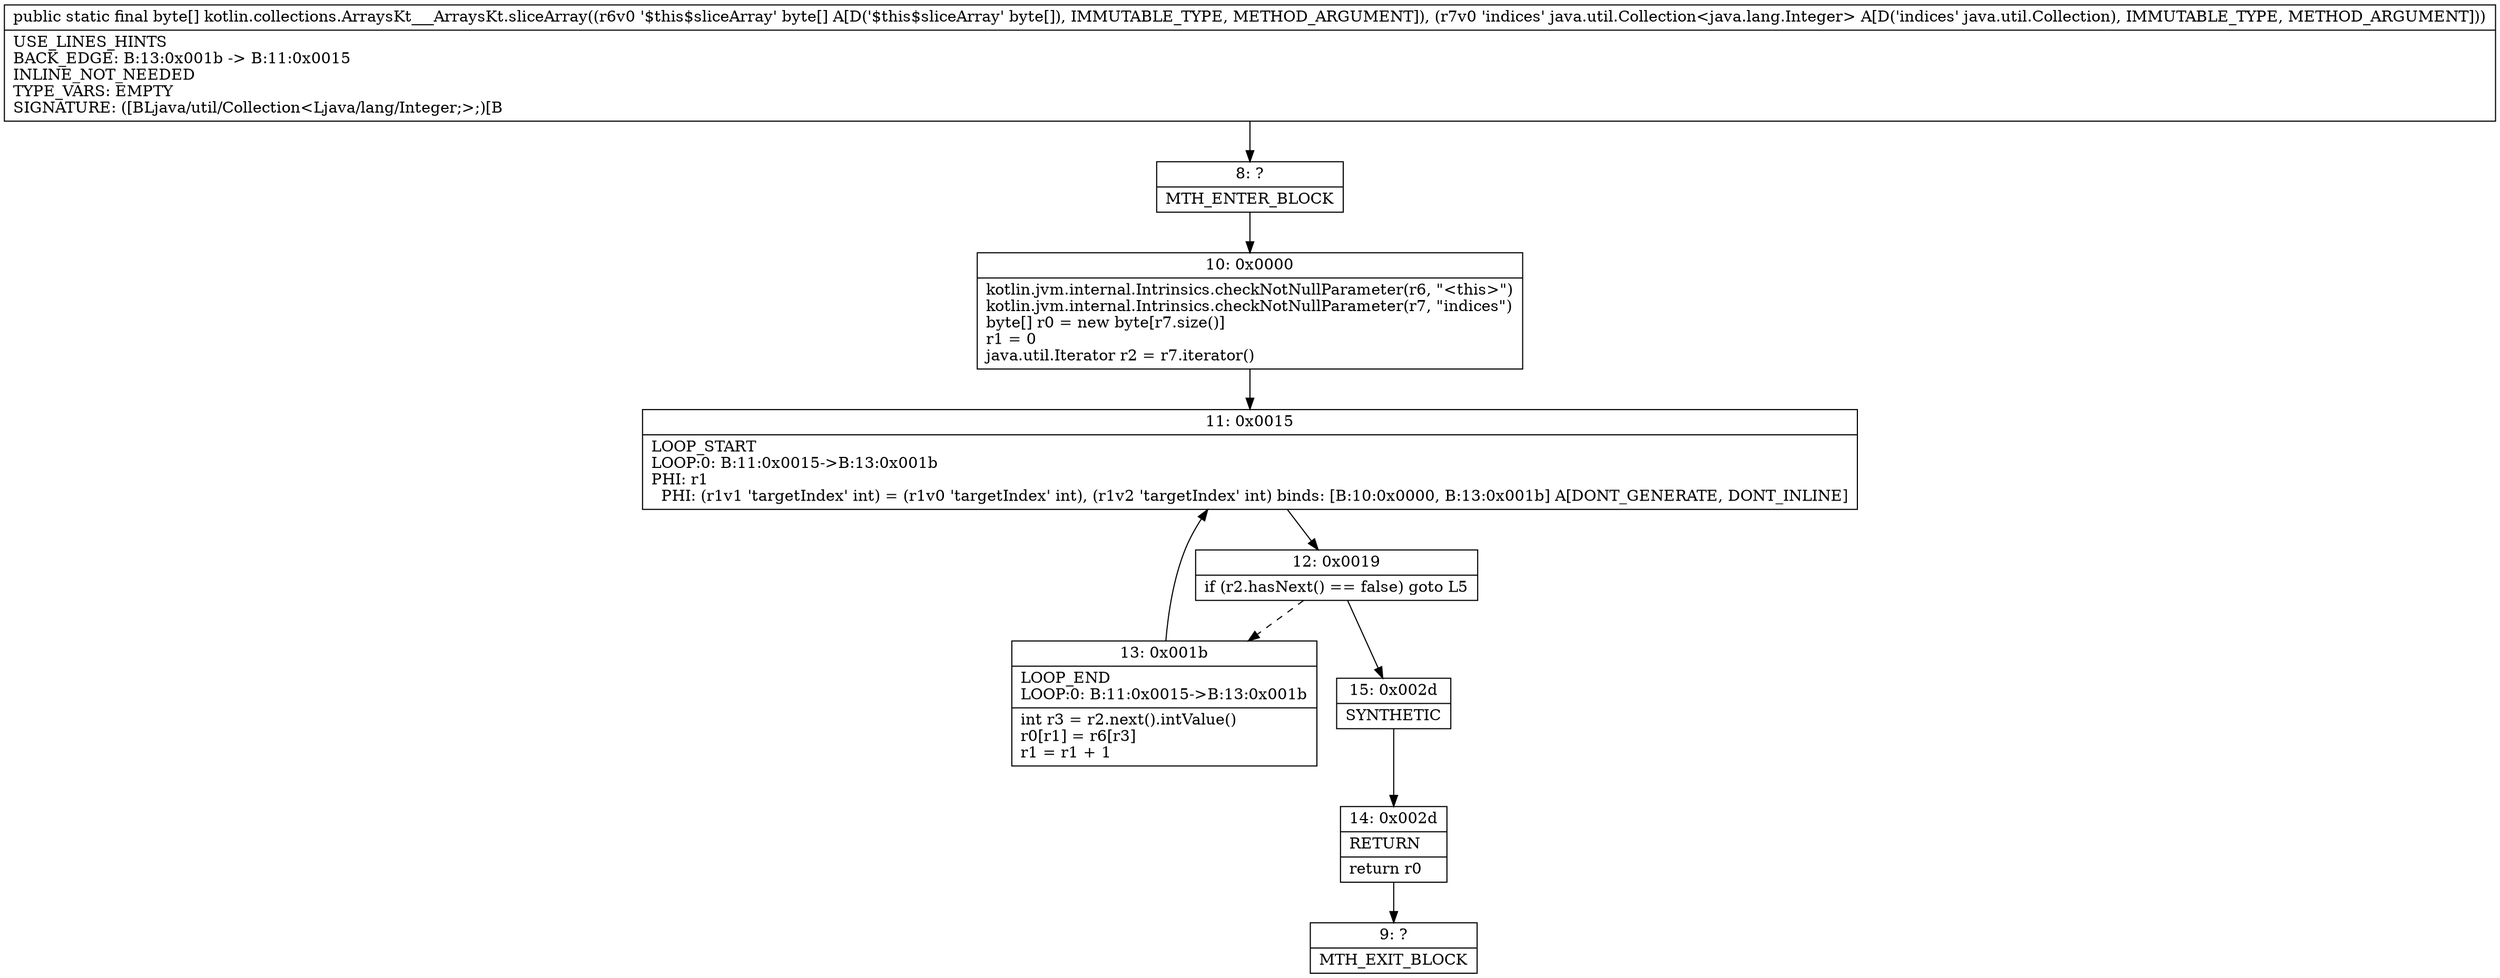 digraph "CFG forkotlin.collections.ArraysKt___ArraysKt.sliceArray([BLjava\/util\/Collection;)[B" {
Node_8 [shape=record,label="{8\:\ ?|MTH_ENTER_BLOCK\l}"];
Node_10 [shape=record,label="{10\:\ 0x0000|kotlin.jvm.internal.Intrinsics.checkNotNullParameter(r6, \"\<this\>\")\lkotlin.jvm.internal.Intrinsics.checkNotNullParameter(r7, \"indices\")\lbyte[] r0 = new byte[r7.size()]\lr1 = 0\ljava.util.Iterator r2 = r7.iterator()\l}"];
Node_11 [shape=record,label="{11\:\ 0x0015|LOOP_START\lLOOP:0: B:11:0x0015\-\>B:13:0x001b\lPHI: r1 \l  PHI: (r1v1 'targetIndex' int) = (r1v0 'targetIndex' int), (r1v2 'targetIndex' int) binds: [B:10:0x0000, B:13:0x001b] A[DONT_GENERATE, DONT_INLINE]\l}"];
Node_12 [shape=record,label="{12\:\ 0x0019|if (r2.hasNext() == false) goto L5\l}"];
Node_13 [shape=record,label="{13\:\ 0x001b|LOOP_END\lLOOP:0: B:11:0x0015\-\>B:13:0x001b\l|int r3 = r2.next().intValue()\lr0[r1] = r6[r3]\lr1 = r1 + 1\l}"];
Node_15 [shape=record,label="{15\:\ 0x002d|SYNTHETIC\l}"];
Node_14 [shape=record,label="{14\:\ 0x002d|RETURN\l|return r0\l}"];
Node_9 [shape=record,label="{9\:\ ?|MTH_EXIT_BLOCK\l}"];
MethodNode[shape=record,label="{public static final byte[] kotlin.collections.ArraysKt___ArraysKt.sliceArray((r6v0 '$this$sliceArray' byte[] A[D('$this$sliceArray' byte[]), IMMUTABLE_TYPE, METHOD_ARGUMENT]), (r7v0 'indices' java.util.Collection\<java.lang.Integer\> A[D('indices' java.util.Collection), IMMUTABLE_TYPE, METHOD_ARGUMENT]))  | USE_LINES_HINTS\lBACK_EDGE: B:13:0x001b \-\> B:11:0x0015\lINLINE_NOT_NEEDED\lTYPE_VARS: EMPTY\lSIGNATURE: ([BLjava\/util\/Collection\<Ljava\/lang\/Integer;\>;)[B\l}"];
MethodNode -> Node_8;Node_8 -> Node_10;
Node_10 -> Node_11;
Node_11 -> Node_12;
Node_12 -> Node_13[style=dashed];
Node_12 -> Node_15;
Node_13 -> Node_11;
Node_15 -> Node_14;
Node_14 -> Node_9;
}

